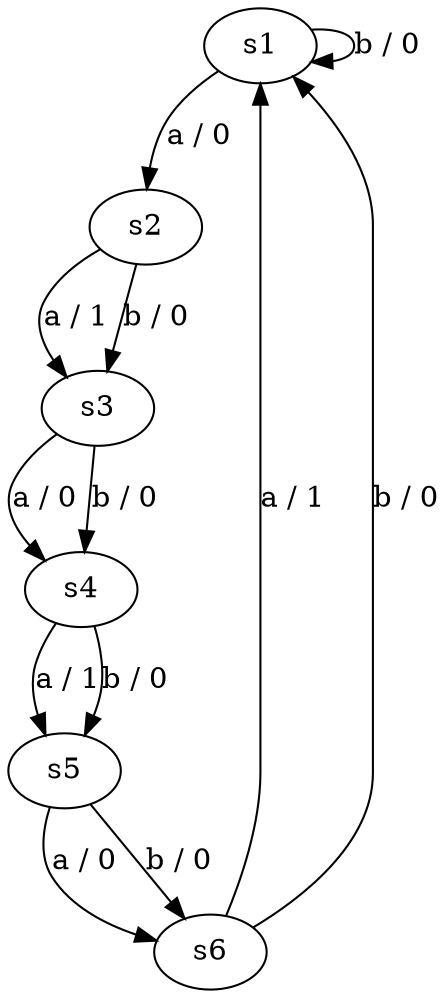 digraph distinguishable {
	s1 -> s2 [label="a / 0"];
	s2 -> s3 [label="a / 1"];
	s3 -> s4 [label="a / 0"];
	s4 -> s5 [label="a / 1"];
	s5 -> s6 [label="a / 0"];
	s6 -> s1 [label="a / 1"];

	s1 -> s1 [label="b / 0"];
	s2 -> s3 [label="b / 0"];
	s3 -> s4 [label="b / 0"];
	s4 -> s5 [label="b / 0"];
	s5 -> s6 [label="b / 0"];
	s6 -> s1 [label="b / 0"];
}

